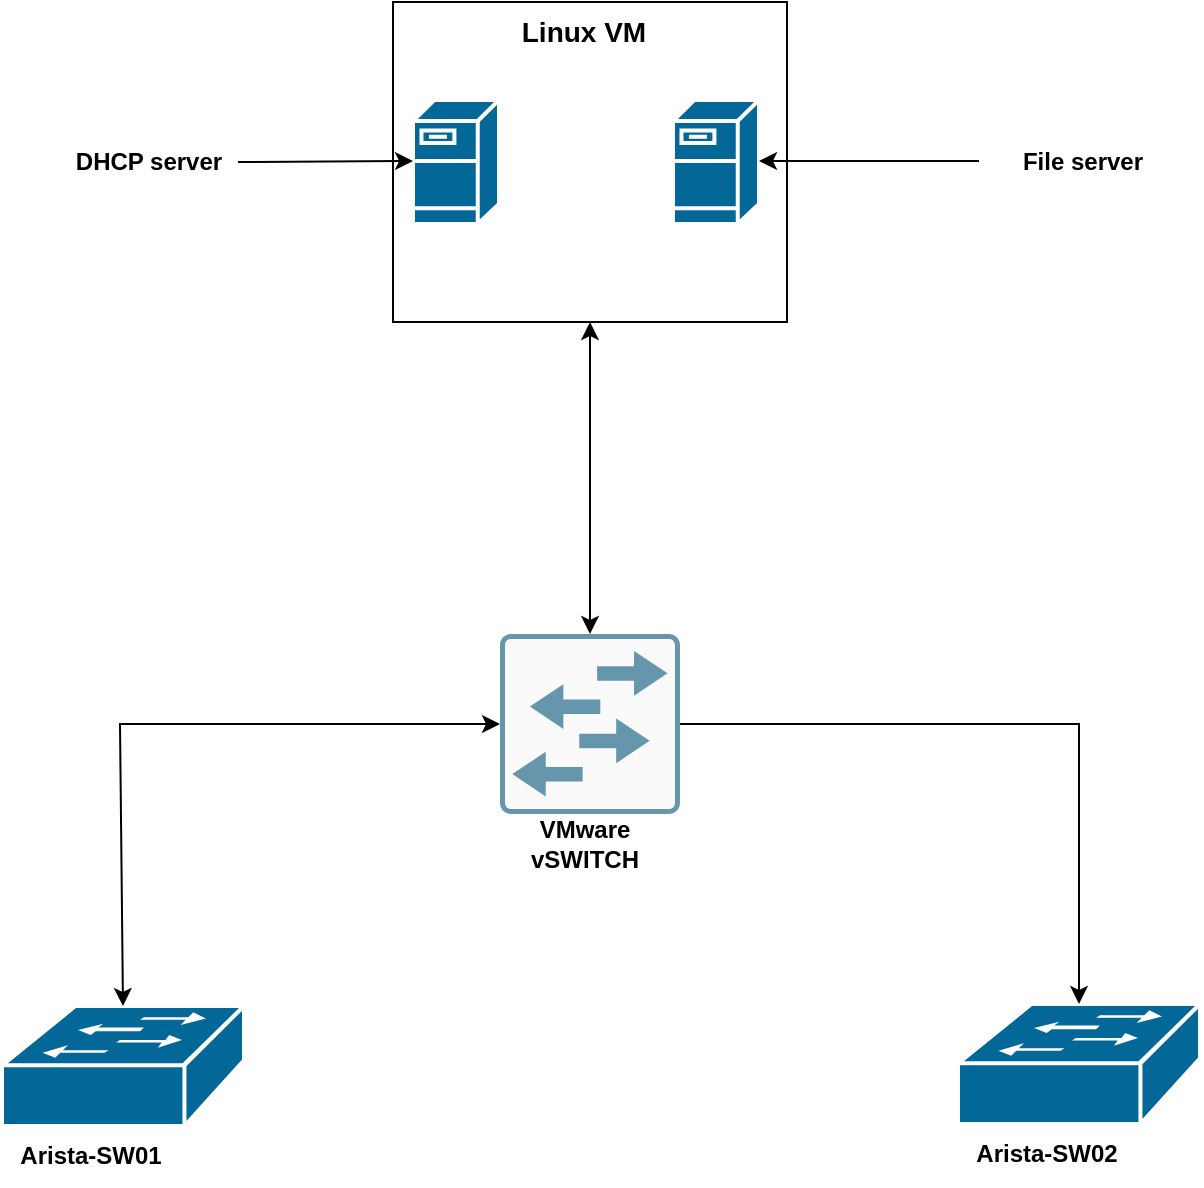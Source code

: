 <mxfile version="22.1.16" type="github">
  <diagram name="Page-1" id="9DRgU3y03HpOURzVbDyi">
    <mxGraphModel dx="1072" dy="1026" grid="1" gridSize="10" guides="1" tooltips="1" connect="1" arrows="1" fold="1" page="1" pageScale="1" pageWidth="850" pageHeight="1100" math="0" shadow="0">
      <root>
        <mxCell id="0" />
        <mxCell id="1" parent="0" />
        <mxCell id="CiJ1i-YsuGAtSJoDgXCd-7" value="" style="rounded=0;whiteSpace=wrap;html=1;" parent="1" vertex="1">
          <mxGeometry x="296.5" y="120" width="197" height="160" as="geometry" />
        </mxCell>
        <mxCell id="CiJ1i-YsuGAtSJoDgXCd-1" value="" style="shape=mxgraph.cisco.switches.workgroup_switch;sketch=0;html=1;pointerEvents=1;dashed=0;fillColor=#036897;strokeColor=#ffffff;strokeWidth=2;verticalLabelPosition=bottom;verticalAlign=top;align=center;outlineConnect=0;" parent="1" vertex="1">
          <mxGeometry x="101" y="622" width="121" height="60" as="geometry" />
        </mxCell>
        <mxCell id="CiJ1i-YsuGAtSJoDgXCd-2" value="" style="shape=mxgraph.cisco.switches.workgroup_switch;sketch=0;html=1;pointerEvents=1;dashed=0;fillColor=#036897;strokeColor=#ffffff;strokeWidth=2;verticalLabelPosition=bottom;verticalAlign=top;align=center;outlineConnect=0;" parent="1" vertex="1">
          <mxGeometry x="579" y="621" width="121" height="60" as="geometry" />
        </mxCell>
        <mxCell id="CiJ1i-YsuGAtSJoDgXCd-4" value="" style="shape=mxgraph.cisco.servers.fileserver;sketch=0;html=1;pointerEvents=1;dashed=0;fillColor=#036897;strokeColor=#ffffff;strokeWidth=2;verticalLabelPosition=bottom;verticalAlign=top;align=center;outlineConnect=0;" parent="1" vertex="1">
          <mxGeometry x="436.5" y="169" width="43" height="62" as="geometry" />
        </mxCell>
        <mxCell id="CiJ1i-YsuGAtSJoDgXCd-6" value="" style="shape=mxgraph.cisco.servers.fileserver;sketch=0;html=1;pointerEvents=1;dashed=0;fillColor=#036897;strokeColor=#ffffff;strokeWidth=2;verticalLabelPosition=bottom;verticalAlign=top;align=center;outlineConnect=0;" parent="1" vertex="1">
          <mxGeometry x="306.5" y="169" width="43" height="62" as="geometry" />
        </mxCell>
        <mxCell id="CiJ1i-YsuGAtSJoDgXCd-14" style="edgeStyle=orthogonalEdgeStyle;rounded=0;orthogonalLoop=1;jettySize=auto;html=1;" parent="1" source="CiJ1i-YsuGAtSJoDgXCd-10" target="CiJ1i-YsuGAtSJoDgXCd-2" edge="1">
          <mxGeometry relative="1" as="geometry" />
        </mxCell>
        <mxCell id="CiJ1i-YsuGAtSJoDgXCd-10" value="" style="sketch=0;points=[[0.015,0.015,0],[0.985,0.015,0],[0.985,0.985,0],[0.015,0.985,0],[0.25,0,0],[0.5,0,0],[0.75,0,0],[1,0.25,0],[1,0.5,0],[1,0.75,0],[0.75,1,0],[0.5,1,0],[0.25,1,0],[0,0.75,0],[0,0.5,0],[0,0.25,0]];verticalLabelPosition=bottom;html=1;verticalAlign=top;aspect=fixed;align=center;pointerEvents=1;shape=mxgraph.cisco19.rect;prIcon=workgroup_switch;fillColor=#FAFAFA;strokeColor=#6696AB;" parent="1" vertex="1">
          <mxGeometry x="350" y="436" width="90" height="90" as="geometry" />
        </mxCell>
        <mxCell id="CiJ1i-YsuGAtSJoDgXCd-15" value="" style="endArrow=classic;startArrow=classic;html=1;rounded=0;entryX=0;entryY=0.5;entryDx=0;entryDy=0;entryPerimeter=0;exitX=0.5;exitY=0;exitDx=0;exitDy=0;exitPerimeter=0;" parent="1" source="CiJ1i-YsuGAtSJoDgXCd-1" target="CiJ1i-YsuGAtSJoDgXCd-10" edge="1">
          <mxGeometry width="50" height="50" relative="1" as="geometry">
            <mxPoint x="271" y="526" as="sourcePoint" />
            <mxPoint x="321" y="476" as="targetPoint" />
            <Array as="points">
              <mxPoint x="160" y="481" />
            </Array>
          </mxGeometry>
        </mxCell>
        <mxCell id="CiJ1i-YsuGAtSJoDgXCd-16" value="" style="endArrow=classic;startArrow=classic;html=1;rounded=0;entryX=0.5;entryY=1;entryDx=0;entryDy=0;exitX=0.5;exitY=0;exitDx=0;exitDy=0;exitPerimeter=0;" parent="1" source="CiJ1i-YsuGAtSJoDgXCd-10" target="CiJ1i-YsuGAtSJoDgXCd-7" edge="1">
          <mxGeometry width="50" height="50" relative="1" as="geometry">
            <mxPoint x="290" y="550" as="sourcePoint" />
            <mxPoint x="340" y="500" as="targetPoint" />
          </mxGeometry>
        </mxCell>
        <mxCell id="zeqbED41Bp9Iw7lIOBef-1" value="&lt;b&gt;Arista-SW01&lt;/b&gt;" style="text;strokeColor=none;align=center;fillColor=none;html=1;verticalAlign=middle;whiteSpace=wrap;rounded=0;" vertex="1" parent="1">
          <mxGeometry x="101" y="682" width="89" height="30" as="geometry" />
        </mxCell>
        <mxCell id="zeqbED41Bp9Iw7lIOBef-2" value="&lt;b&gt;Arista-SW02&lt;/b&gt;" style="text;strokeColor=none;align=center;fillColor=none;html=1;verticalAlign=middle;whiteSpace=wrap;rounded=0;" vertex="1" parent="1">
          <mxGeometry x="579" y="681" width="89" height="30" as="geometry" />
        </mxCell>
        <mxCell id="zeqbED41Bp9Iw7lIOBef-3" value="&lt;b&gt;VMware&lt;br&gt;vSWITCH&lt;br&gt;&lt;/b&gt;" style="text;strokeColor=none;align=center;fillColor=none;html=1;verticalAlign=middle;whiteSpace=wrap;rounded=0;" vertex="1" parent="1">
          <mxGeometry x="347.5" y="526" width="89" height="30" as="geometry" />
        </mxCell>
        <mxCell id="zeqbED41Bp9Iw7lIOBef-4" value="" style="edgeStyle=none;orthogonalLoop=1;jettySize=auto;html=1;rounded=0;exitX=1;exitY=0.5;exitDx=0;exitDy=0;" edge="1" parent="1" source="zeqbED41Bp9Iw7lIOBef-5">
          <mxGeometry width="80" relative="1" as="geometry">
            <mxPoint x="226.5" y="199.5" as="sourcePoint" />
            <mxPoint x="306.5" y="199.5" as="targetPoint" />
            <Array as="points" />
          </mxGeometry>
        </mxCell>
        <mxCell id="zeqbED41Bp9Iw7lIOBef-5" value="&lt;b&gt;DHCP server&lt;/b&gt;" style="text;strokeColor=none;align=center;fillColor=none;html=1;verticalAlign=middle;whiteSpace=wrap;rounded=0;" vertex="1" parent="1">
          <mxGeometry x="130" y="185" width="89" height="30" as="geometry" />
        </mxCell>
        <mxCell id="zeqbED41Bp9Iw7lIOBef-6" value="&lt;b&gt;File server&lt;/b&gt;" style="text;strokeColor=none;align=center;fillColor=none;html=1;verticalAlign=middle;whiteSpace=wrap;rounded=0;" vertex="1" parent="1">
          <mxGeometry x="597" y="185" width="89" height="30" as="geometry" />
        </mxCell>
        <mxCell id="zeqbED41Bp9Iw7lIOBef-7" value="" style="edgeStyle=none;orthogonalLoop=1;jettySize=auto;html=1;rounded=0;" edge="1" parent="1">
          <mxGeometry width="80" relative="1" as="geometry">
            <mxPoint x="589.5" y="199.5" as="sourcePoint" />
            <mxPoint x="479.5" y="199.5" as="targetPoint" />
            <Array as="points" />
          </mxGeometry>
        </mxCell>
        <mxCell id="zeqbED41Bp9Iw7lIOBef-8" value="&lt;b&gt;&lt;font style=&quot;font-size: 14px;&quot;&gt;Linux VM&lt;/font&gt;&lt;/b&gt;" style="text;strokeColor=none;align=center;fillColor=none;html=1;verticalAlign=middle;whiteSpace=wrap;rounded=0;" vertex="1" parent="1">
          <mxGeometry x="347" y="120" width="90" height="30" as="geometry" />
        </mxCell>
      </root>
    </mxGraphModel>
  </diagram>
</mxfile>
